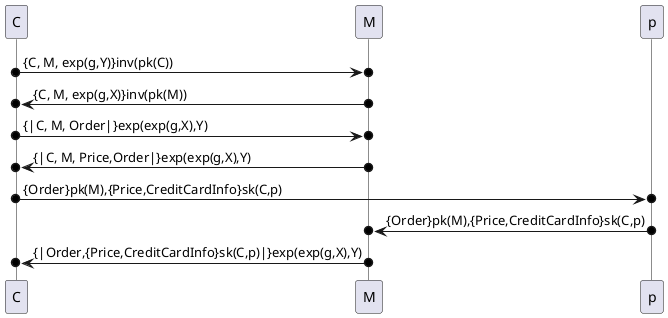 @startuml
<Style>
sequenceDiagram {
    Lifeline {
        linestyle solid
    }
}
</Style>
participant C as "C"
participant M as "M"
participant p as "p"

C o->o M : {C, M, exp(g,Y)}inv(pk(C))
M o->o C : {C, M, exp(g,X)}inv(pk(M))
C o->o M : {|C, M, Order|}exp(exp(g,X),Y)
M o->o C : {|C, M, Price,Order|}exp(exp(g,X),Y)
C o->o p : {Order}pk(M),{Price,CreditCardInfo}sk(C,p)
p o->o M : {Order}pk(M),{Price,CreditCardInfo}sk(C,p)
M o->o C : {|Order,{Price,CreditCardInfo}sk(C,p)|}exp(exp(g,X),Y)
@enduml